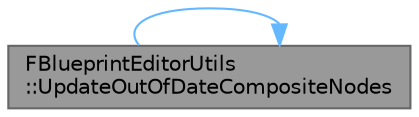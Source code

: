 digraph "FBlueprintEditorUtils::UpdateOutOfDateCompositeNodes"
{
 // INTERACTIVE_SVG=YES
 // LATEX_PDF_SIZE
  bgcolor="transparent";
  edge [fontname=Helvetica,fontsize=10,labelfontname=Helvetica,labelfontsize=10];
  node [fontname=Helvetica,fontsize=10,shape=box,height=0.2,width=0.4];
  rankdir="LR";
  Node1 [id="Node000001",label="FBlueprintEditorUtils\l::UpdateOutOfDateCompositeNodes",height=0.2,width=0.4,color="gray40", fillcolor="grey60", style="filled", fontcolor="black",tooltip="Handle fixing up composite nodes within the blueprint."];
  Node1 -> Node1 [id="edge1_Node000001_Node000001",color="steelblue1",style="solid",tooltip=" "];
}
